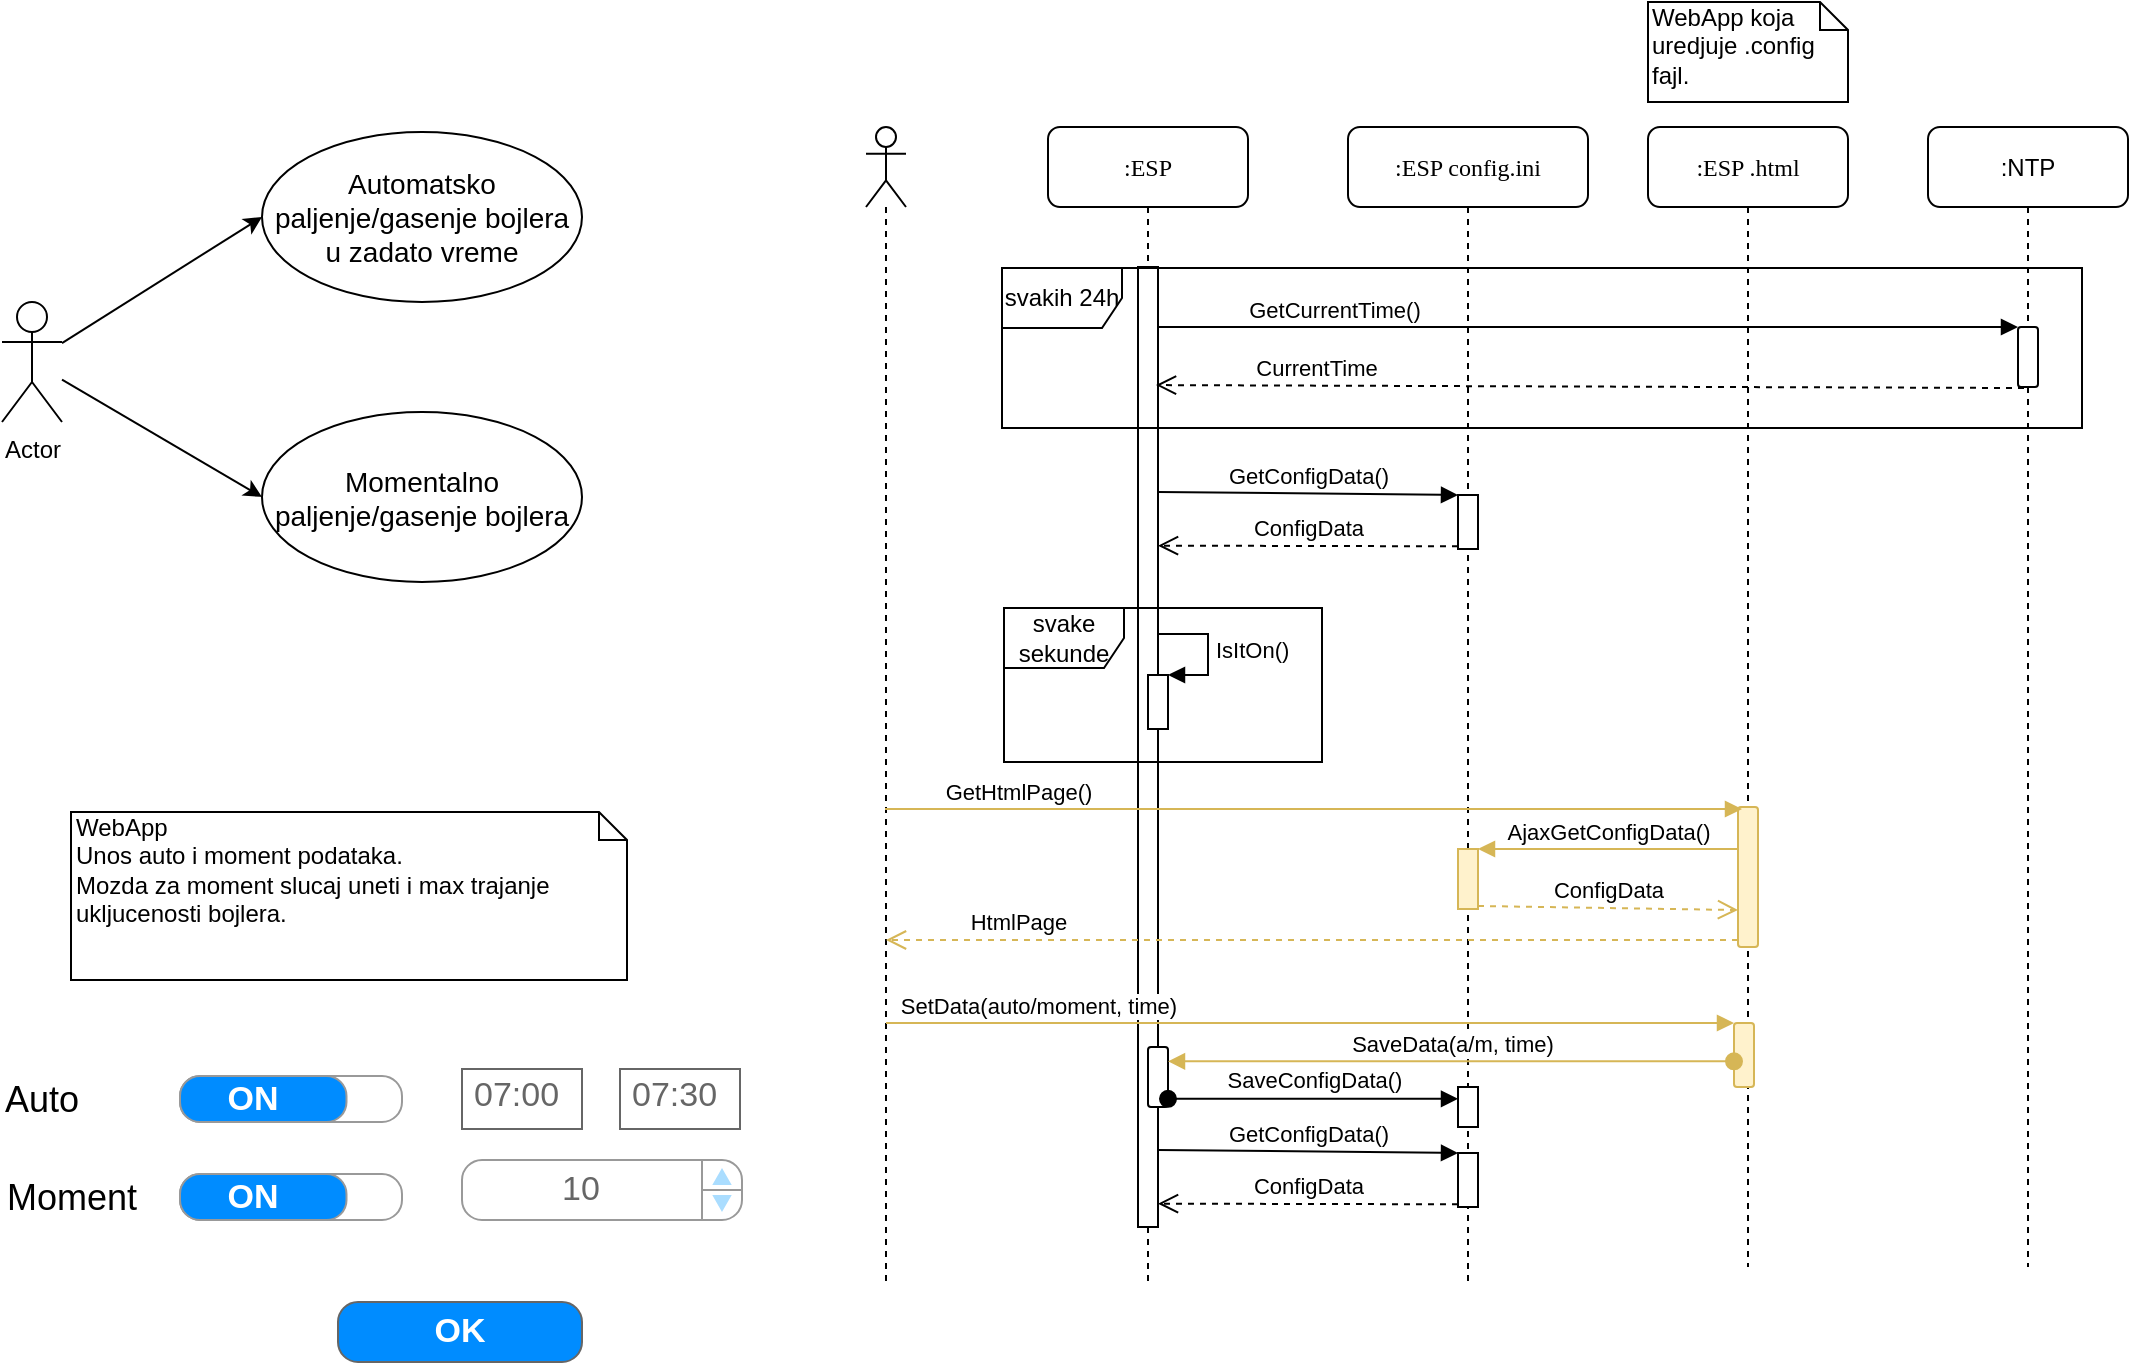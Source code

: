 <mxfile pages="1" version="11.2.3" type="device"><diagram name="Page-1" id="13e1069c-82ec-6db2-03f1-153e76fe0fe0"><mxGraphModel dx="1422" dy="916" grid="1" gridSize="10" guides="1" tooltips="1" connect="1" arrows="1" fold="1" page="1" pageScale="1" pageWidth="1100" pageHeight="850" background="#ffffff" math="0" shadow="0"><root><mxCell id="0"/><mxCell id="1" parent="0"/><mxCell id="7baba1c4bc27f4b0-2" value=":ESP" style="shape=umlLifeline;perimeter=lifelinePerimeter;whiteSpace=wrap;html=1;container=1;collapsible=0;recursiveResize=0;outlineConnect=0;rounded=1;shadow=0;comic=0;labelBackgroundColor=none;strokeColor=#000000;strokeWidth=1;fillColor=#FFFFFF;fontFamily=Verdana;fontSize=12;fontColor=#000000;align=center;" parent="1" vertex="1"><mxGeometry x="543" y="82.5" width="100" height="580" as="geometry"/></mxCell><mxCell id="7baba1c4bc27f4b0-10" value="" style="html=1;points=[];perimeter=orthogonalPerimeter;rounded=0;shadow=0;comic=0;labelBackgroundColor=none;strokeColor=#000000;strokeWidth=1;fillColor=#FFFFFF;fontFamily=Verdana;fontSize=12;fontColor=#000000;align=center;" parent="7baba1c4bc27f4b0-2" vertex="1"><mxGeometry x="45" y="70" width="10" height="480" as="geometry"/></mxCell><mxCell id="wAFAybKNs7-qdUROW-Yl-4" value="" style="html=1;points=[];perimeter=orthogonalPerimeter;" vertex="1" parent="7baba1c4bc27f4b0-2"><mxGeometry x="50" y="274" width="10" height="27" as="geometry"/></mxCell><mxCell id="wAFAybKNs7-qdUROW-Yl-5" value="IsItOn()" style="edgeStyle=orthogonalEdgeStyle;html=1;align=left;spacingLeft=2;endArrow=block;rounded=0;entryX=1;entryY=0;" edge="1" target="wAFAybKNs7-qdUROW-Yl-4" parent="7baba1c4bc27f4b0-2"><mxGeometry relative="1" as="geometry"><mxPoint x="55" y="253.5" as="sourcePoint"/><Array as="points"><mxPoint x="80" y="253.5"/></Array></mxGeometry></mxCell><mxCell id="kXRdkvnnWj-EG_iFeKJd-30" value="" style="html=1;points=[];perimeter=orthogonalPerimeter;rounded=1;" parent="7baba1c4bc27f4b0-2" vertex="1"><mxGeometry x="50" y="460" width="10" height="30" as="geometry"/></mxCell><mxCell id="7baba1c4bc27f4b0-3" value=":ESP config.ini" style="shape=umlLifeline;perimeter=lifelinePerimeter;whiteSpace=wrap;html=1;container=1;collapsible=0;recursiveResize=0;outlineConnect=0;rounded=1;shadow=0;comic=0;labelBackgroundColor=none;strokeColor=#000000;strokeWidth=1;fillColor=#FFFFFF;fontFamily=Verdana;fontSize=12;fontColor=#000000;align=center;" parent="1" vertex="1"><mxGeometry x="693" y="82.5" width="120" height="580" as="geometry"/></mxCell><mxCell id="wAFAybKNs7-qdUROW-Yl-1" value="" style="html=1;points=[];perimeter=orthogonalPerimeter;" vertex="1" parent="7baba1c4bc27f4b0-3"><mxGeometry x="55" y="184" width="10" height="27" as="geometry"/></mxCell><mxCell id="wAFAybKNs7-qdUROW-Yl-7" value="" style="html=1;points=[];perimeter=orthogonalPerimeter;" vertex="1" parent="7baba1c4bc27f4b0-3"><mxGeometry x="55" y="480" width="10" height="20" as="geometry"/></mxCell><mxCell id="wAFAybKNs7-qdUROW-Yl-9" value="" style="html=1;points=[];perimeter=orthogonalPerimeter;" vertex="1" parent="7baba1c4bc27f4b0-3"><mxGeometry x="55" y="513" width="10" height="27" as="geometry"/></mxCell><mxCell id="wAFAybKNs7-qdUROW-Yl-10" value="GetConfigData()" style="html=1;verticalAlign=bottom;endArrow=block;entryX=0;entryY=0;exitX=1;exitY=0.228;exitDx=0;exitDy=0;exitPerimeter=0;" edge="1" parent="7baba1c4bc27f4b0-3" target="wAFAybKNs7-qdUROW-Yl-9"><mxGeometry relative="1" as="geometry"><mxPoint x="-95" y="511.44" as="sourcePoint"/></mxGeometry></mxCell><mxCell id="wAFAybKNs7-qdUROW-Yl-11" value="ConfigData" style="html=1;verticalAlign=bottom;endArrow=open;dashed=1;endSize=8;exitX=0;exitY=0.95;entryX=1;entryY=0.284;entryDx=0;entryDy=0;entryPerimeter=0;" edge="1" parent="7baba1c4bc27f4b0-3" source="wAFAybKNs7-qdUROW-Yl-9"><mxGeometry relative="1" as="geometry"><mxPoint x="-95" y="538.32" as="targetPoint"/></mxGeometry></mxCell><mxCell id="wAFAybKNs7-qdUROW-Yl-12" value="" style="html=1;points=[];perimeter=orthogonalPerimeter;fillColor=#fff2cc;strokeColor=#d6b656;" vertex="1" parent="7baba1c4bc27f4b0-3"><mxGeometry x="55" y="361" width="10" height="30" as="geometry"/></mxCell><mxCell id="kXRdkvnnWj-EG_iFeKJd-4" style="rounded=0;orthogonalLoop=1;jettySize=auto;html=1;entryX=0;entryY=0.5;entryDx=0;entryDy=0;" parent="1" source="kXRdkvnnWj-EG_iFeKJd-1" target="kXRdkvnnWj-EG_iFeKJd-2" edge="1"><mxGeometry relative="1" as="geometry"/></mxCell><mxCell id="kXRdkvnnWj-EG_iFeKJd-5" style="rounded=0;orthogonalLoop=1;jettySize=auto;html=1;entryX=0;entryY=0.5;entryDx=0;entryDy=0;" parent="1" source="kXRdkvnnWj-EG_iFeKJd-1" target="kXRdkvnnWj-EG_iFeKJd-3" edge="1"><mxGeometry relative="1" as="geometry"/></mxCell><mxCell id="kXRdkvnnWj-EG_iFeKJd-1" value="Actor" style="shape=umlActor;verticalLabelPosition=bottom;labelBackgroundColor=#ffffff;verticalAlign=top;html=1;" parent="1" vertex="1"><mxGeometry x="20" y="170" width="30" height="60" as="geometry"/></mxCell><mxCell id="kXRdkvnnWj-EG_iFeKJd-2" value="&lt;font style=&quot;font-size: 14px&quot;&gt;Automatsko paljenje/gasenje bojlera u zadato vreme&lt;/font&gt;" style="ellipse;whiteSpace=wrap;html=1;" parent="1" vertex="1"><mxGeometry x="150" y="85" width="160" height="85" as="geometry"/></mxCell><mxCell id="kXRdkvnnWj-EG_iFeKJd-3" value="&lt;font style=&quot;font-size: 14px&quot;&gt;Momentalno paljenje/gasenje bojlera&lt;/font&gt;" style="ellipse;whiteSpace=wrap;html=1;" parent="1" vertex="1"><mxGeometry x="150" y="225" width="160" height="85" as="geometry"/></mxCell><mxCell id="kXRdkvnnWj-EG_iFeKJd-7" value="" style="shape=umlLifeline;participant=umlActor;perimeter=lifelinePerimeter;whiteSpace=wrap;html=1;container=1;collapsible=0;recursiveResize=0;verticalAlign=top;spacingTop=36;labelBackgroundColor=#ffffff;outlineConnect=0;" parent="1" vertex="1"><mxGeometry x="452" y="82.5" width="20" height="580" as="geometry"/></mxCell><mxCell id="kXRdkvnnWj-EG_iFeKJd-8" value=":NTP" style="shape=umlLifeline;perimeter=lifelinePerimeter;whiteSpace=wrap;html=1;container=1;collapsible=0;recursiveResize=0;outlineConnect=0;rounded=1;" parent="1" vertex="1"><mxGeometry x="983" y="82.5" width="100" height="570" as="geometry"/></mxCell><mxCell id="kXRdkvnnWj-EG_iFeKJd-9" value="" style="html=1;points=[];perimeter=orthogonalPerimeter;rounded=1;" parent="kXRdkvnnWj-EG_iFeKJd-8" vertex="1"><mxGeometry x="45" y="100" width="10" height="30" as="geometry"/></mxCell><mxCell id="kXRdkvnnWj-EG_iFeKJd-10" value="GetCurrentTime()" style="html=1;verticalAlign=bottom;endArrow=block;entryX=0;entryY=0;" parent="1" source="7baba1c4bc27f4b0-10" target="kXRdkvnnWj-EG_iFeKJd-9" edge="1"><mxGeometry x="-0.594" relative="1" as="geometry"><mxPoint x="848" y="182.5" as="sourcePoint"/><mxPoint as="offset"/></mxGeometry></mxCell><mxCell id="kXRdkvnnWj-EG_iFeKJd-11" value="CurrentTime" style="html=1;verticalAlign=bottom;endArrow=open;dashed=1;endSize=8;entryX=0.9;entryY=0.123;entryDx=0;entryDy=0;entryPerimeter=0;exitX=0.3;exitY=1.017;exitDx=0;exitDy=0;exitPerimeter=0;" parent="1" source="kXRdkvnnWj-EG_iFeKJd-9" target="7baba1c4bc27f4b0-10" edge="1"><mxGeometry x="0.634" relative="1" as="geometry"><mxPoint x="643" y="262.5" as="targetPoint"/><mxPoint x="928" y="212" as="sourcePoint"/><mxPoint as="offset"/></mxGeometry></mxCell><mxCell id="kXRdkvnnWj-EG_iFeKJd-12" value="&lt;span style=&quot;font-family: &amp;#34;verdana&amp;#34;&quot;&gt;:ESP .html&lt;/span&gt;" style="shape=umlLifeline;perimeter=lifelinePerimeter;whiteSpace=wrap;html=1;container=1;collapsible=0;recursiveResize=0;outlineConnect=0;rounded=1;" parent="1" vertex="1"><mxGeometry x="843" y="82.5" width="100" height="570" as="geometry"/></mxCell><mxCell id="kXRdkvnnWj-EG_iFeKJd-24" value="" style="html=1;points=[];perimeter=orthogonalPerimeter;rounded=1;fillColor=#fff2cc;strokeColor=#d6b656;" parent="kXRdkvnnWj-EG_iFeKJd-12" vertex="1"><mxGeometry x="45" y="340" width="10" height="70" as="geometry"/></mxCell><mxCell id="kXRdkvnnWj-EG_iFeKJd-27" value="" style="html=1;points=[];perimeter=orthogonalPerimeter;rounded=1;fillColor=#fff2cc;strokeColor=#d6b656;" parent="kXRdkvnnWj-EG_iFeKJd-12" vertex="1"><mxGeometry x="43" y="448" width="10" height="32" as="geometry"/></mxCell><mxCell id="kXRdkvnnWj-EG_iFeKJd-14" value="WebApp koja uredjuje .config fajl." style="shape=note;whiteSpace=wrap;html=1;size=14;verticalAlign=top;align=left;spacingTop=-6;rounded=1;" parent="1" vertex="1"><mxGeometry x="843" y="20" width="100" height="50" as="geometry"/></mxCell><mxCell id="kXRdkvnnWj-EG_iFeKJd-23" value="svake sekunde" style="shape=umlFrame;whiteSpace=wrap;html=1;rounded=1;" parent="1" vertex="1"><mxGeometry x="521" y="323" width="159" height="77" as="geometry"/></mxCell><mxCell id="kXRdkvnnWj-EG_iFeKJd-25" value="GetHtmlPage()" style="html=1;verticalAlign=bottom;endArrow=block;entryX=0;entryY=0;fillColor=#fff2cc;strokeColor=#d6b656;" parent="1" edge="1"><mxGeometry x="-0.691" relative="1" as="geometry"><mxPoint x="461.5" y="423.5" as="sourcePoint"/><mxPoint as="offset"/><mxPoint x="890" y="423.5" as="targetPoint"/></mxGeometry></mxCell><mxCell id="kXRdkvnnWj-EG_iFeKJd-26" value="HtmlPage" style="html=1;verticalAlign=bottom;endArrow=open;dashed=1;endSize=8;exitX=0;exitY=0.95;fillColor=#fff2cc;strokeColor=#d6b656;" parent="1" source="kXRdkvnnWj-EG_iFeKJd-24" target="kXRdkvnnWj-EG_iFeKJd-7" edge="1"><mxGeometry x="0.691" relative="1" as="geometry"><mxPoint x="461.5" y="479.4" as="targetPoint"/><mxPoint as="offset"/></mxGeometry></mxCell><mxCell id="kXRdkvnnWj-EG_iFeKJd-28" value="SetData(auto/moment, time)" style="html=1;verticalAlign=bottom;endArrow=block;entryX=0;entryY=0;fillColor=#fff2cc;strokeColor=#d6b656;" parent="1" source="kXRdkvnnWj-EG_iFeKJd-7" target="kXRdkvnnWj-EG_iFeKJd-27" edge="1"><mxGeometry x="-0.642" relative="1" as="geometry"><mxPoint x="453" y="520" as="sourcePoint"/><mxPoint as="offset"/></mxGeometry></mxCell><mxCell id="kXRdkvnnWj-EG_iFeKJd-31" value="SaveData(a/m, time)" style="html=1;verticalAlign=bottom;startArrow=oval;endArrow=block;startSize=8;exitX=0;exitY=0.325;exitDx=0;exitDy=0;exitPerimeter=0;fillColor=#fff2cc;strokeColor=#d6b656;" parent="1" edge="1"><mxGeometry relative="1" as="geometry"><mxPoint x="886" y="549.65" as="sourcePoint"/><mxPoint x="603" y="549.65" as="targetPoint"/></mxGeometry></mxCell><mxCell id="kXRdkvnnWj-EG_iFeKJd-32" value="ON" style="strokeWidth=1;shadow=0;dashed=0;align=center;html=1;shape=mxgraph.mockup.buttons.onOffButton;fillColor=#ffffff;gradientColor=none;strokeColor=#999999;buttonState=on;fillColor2=#008cff;fontColor=#ffffff;fontSize=17;mainText=;spacingRight=40;fontStyle=1;" parent="1" vertex="1"><mxGeometry x="109" y="557" width="111" height="23" as="geometry"/></mxCell><mxCell id="kXRdkvnnWj-EG_iFeKJd-33" value="&lt;table cellpadding=&quot;0&quot; cellspacing=&quot;0&quot; style=&quot;width: 100% ; height: 100%&quot;&gt;&lt;tbody&gt;&lt;tr&gt;&lt;td style=&quot;width: 85%&quot;&gt;10&lt;/td&gt;&lt;td style=&quot;width: 15%&quot;&gt;&lt;/td&gt;&lt;/tr&gt;&lt;/tbody&gt;&lt;/table&gt;" style="strokeWidth=1;shadow=0;dashed=0;align=center;html=1;shape=mxgraph.mockup.forms.spinner;strokeColor=#999999;spinLayout=right;spinStyle=normal;adjStyle=triangle;fillColor=#aaddff;fontSize=17;fontColor=#666666;mainText=;html=1;overflow=fill;" parent="1" vertex="1"><mxGeometry x="250" y="599" width="140" height="30" as="geometry"/></mxCell><mxCell id="kXRdkvnnWj-EG_iFeKJd-34" value="07:00" style="strokeWidth=1;shadow=0;dashed=0;align=center;html=1;shape=mxgraph.mockup.text.textBox;fillColor=#ffffff;fontColor=#666666;align=left;fontSize=17;spacingLeft=4;spacingTop=-3;strokeColor=#666666;mainText=" parent="1" vertex="1"><mxGeometry x="250" y="553.5" width="60" height="30" as="geometry"/></mxCell><mxCell id="kXRdkvnnWj-EG_iFeKJd-36" value="WebApp&lt;br&gt;Unos auto i moment podataka.&lt;br&gt;Mozda za moment slucaj uneti i max trajanje ukljucenosti bojlera." style="shape=note;whiteSpace=wrap;html=1;size=14;verticalAlign=top;align=left;spacingTop=-6;rounded=1;" parent="1" vertex="1"><mxGeometry x="54.5" y="425" width="278" height="84" as="geometry"/></mxCell><mxCell id="kXRdkvnnWj-EG_iFeKJd-39" value="07:30" style="strokeWidth=1;shadow=0;dashed=0;align=center;html=1;shape=mxgraph.mockup.text.textBox;fillColor=#ffffff;fontColor=#666666;align=left;fontSize=17;spacingLeft=4;spacingTop=-3;strokeColor=#666666;mainText=" parent="1" vertex="1"><mxGeometry x="329" y="553.5" width="60" height="30" as="geometry"/></mxCell><mxCell id="kXRdkvnnWj-EG_iFeKJd-40" value="ON" style="strokeWidth=1;shadow=0;dashed=0;align=center;html=1;shape=mxgraph.mockup.buttons.onOffButton;fillColor=#ffffff;gradientColor=none;strokeColor=#999999;buttonState=on;fillColor2=#008cff;fontColor=#ffffff;fontSize=17;mainText=;spacingRight=40;fontStyle=1;" parent="1" vertex="1"><mxGeometry x="109" y="606" width="111" height="23" as="geometry"/></mxCell><mxCell id="wB4J-Njx_XrHkmIdFYWk-1" value="svakih 24h" style="shape=umlFrame;whiteSpace=wrap;html=1;" parent="1" vertex="1"><mxGeometry x="520" y="153" width="540" height="80" as="geometry"/></mxCell><mxCell id="wB4J-Njx_XrHkmIdFYWk-5" value="OK" style="strokeWidth=1;shadow=0;dashed=0;align=center;html=1;shape=mxgraph.mockup.buttons.button;strokeColor=#666666;fontColor=#ffffff;mainText=;buttonStyle=round;fontSize=17;fontStyle=1;fillColor=#008cff;whiteSpace=wrap;" parent="1" vertex="1"><mxGeometry x="188" y="670" width="122" height="30" as="geometry"/></mxCell><mxCell id="wB4J-Njx_XrHkmIdFYWk-6" value="&lt;font style=&quot;font-size: 18px&quot;&gt;Auto&lt;/font&gt;" style="text;html=1;strokeColor=none;fillColor=none;align=center;verticalAlign=middle;whiteSpace=wrap;rounded=0;" parent="1" vertex="1"><mxGeometry x="20" y="558.5" width="40" height="20" as="geometry"/></mxCell><mxCell id="wB4J-Njx_XrHkmIdFYWk-8" value="&lt;font style=&quot;font-size: 18px&quot;&gt;Moment&lt;/font&gt;" style="text;html=1;strokeColor=none;fillColor=none;align=center;verticalAlign=middle;whiteSpace=wrap;rounded=0;" parent="1" vertex="1"><mxGeometry x="20" y="608" width="70" height="20" as="geometry"/></mxCell><mxCell id="wAFAybKNs7-qdUROW-Yl-2" value="GetConfigData()" style="html=1;verticalAlign=bottom;endArrow=block;entryX=0;entryY=0;exitX=1;exitY=0.228;exitDx=0;exitDy=0;exitPerimeter=0;" edge="1" target="wAFAybKNs7-qdUROW-Yl-1" parent="1"><mxGeometry relative="1" as="geometry"><mxPoint x="598" y="264.94" as="sourcePoint"/></mxGeometry></mxCell><mxCell id="wAFAybKNs7-qdUROW-Yl-3" value="ConfigData" style="html=1;verticalAlign=bottom;endArrow=open;dashed=1;endSize=8;exitX=0;exitY=0.95;entryX=1;entryY=0.284;entryDx=0;entryDy=0;entryPerimeter=0;" edge="1" source="wAFAybKNs7-qdUROW-Yl-1" parent="1"><mxGeometry relative="1" as="geometry"><mxPoint x="598" y="291.82" as="targetPoint"/></mxGeometry></mxCell><mxCell id="wAFAybKNs7-qdUROW-Yl-8" value="SaveConfigData()" style="html=1;verticalAlign=bottom;startArrow=oval;endArrow=block;startSize=8;exitX=1;exitY=0.863;exitDx=0;exitDy=0;exitPerimeter=0;" edge="1" target="wAFAybKNs7-qdUROW-Yl-7" parent="1" source="kXRdkvnnWj-EG_iFeKJd-30"><mxGeometry relative="1" as="geometry"><mxPoint x="620" y="595" as="sourcePoint"/></mxGeometry></mxCell><mxCell id="wAFAybKNs7-qdUROW-Yl-13" value="AjaxGetConfigData()" style="html=1;verticalAlign=bottom;endArrow=block;entryX=1;entryY=0;fillColor=#fff2cc;strokeColor=#d6b656;" edge="1" target="wAFAybKNs7-qdUROW-Yl-12" parent="1" source="kXRdkvnnWj-EG_iFeKJd-24"><mxGeometry relative="1" as="geometry"><mxPoint x="818" y="443.5" as="sourcePoint"/></mxGeometry></mxCell><mxCell id="wAFAybKNs7-qdUROW-Yl-14" value="ConfigData" style="html=1;verticalAlign=bottom;endArrow=open;dashed=1;endSize=8;exitX=1;exitY=0.95;entryX=0;entryY=0.736;entryDx=0;entryDy=0;entryPerimeter=0;fillColor=#fff2cc;strokeColor=#d6b656;" edge="1" source="wAFAybKNs7-qdUROW-Yl-12" parent="1" target="kXRdkvnnWj-EG_iFeKJd-24"><mxGeometry relative="1" as="geometry"><mxPoint x="860" y="472" as="targetPoint"/></mxGeometry></mxCell></root></mxGraphModel></diagram></mxfile>